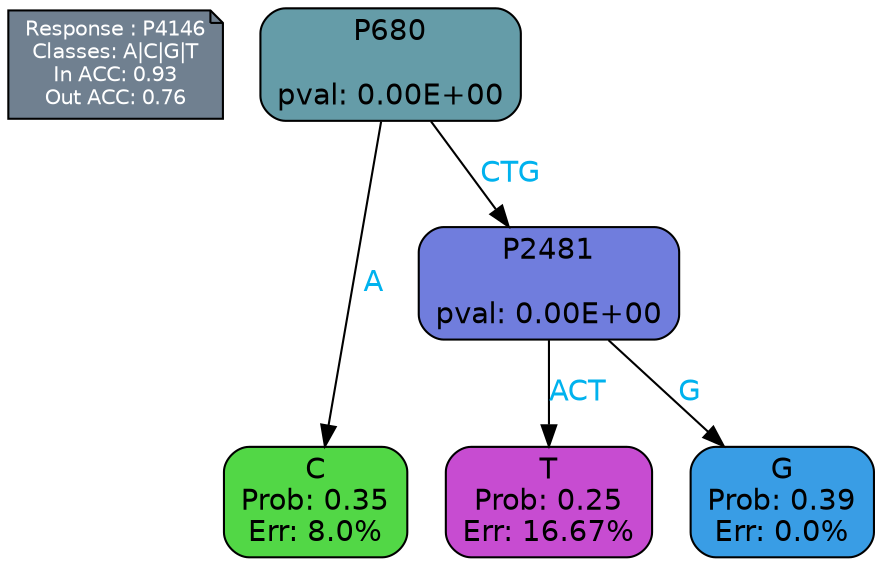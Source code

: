 digraph Tree {
node [shape=box, style="filled, rounded", color="black", fontname=helvetica] ;
graph [ranksep=equally, splines=polylines, bgcolor=transparent, dpi=600] ;
edge [fontname=helvetica] ;
LEGEND [label="Response : P4146
Classes: A|C|G|T
In ACC: 0.93
Out ACC: 0.76
",shape=note,align=left,style=filled,fillcolor="slategray",fontcolor="white",fontsize=10];1 [label="P680

pval: 0.00E+00", fillcolor="#659ca8"] ;
2 [label="C
Prob: 0.35
Err: 8.0%", fillcolor="#52d746"] ;
3 [label="P2481

pval: 0.00E+00", fillcolor="#707ddd"] ;
4 [label="T
Prob: 0.25
Err: 16.67%", fillcolor="#c74cd1"] ;
5 [label="G
Prob: 0.39
Err: 0.0%", fillcolor="#399de5"] ;
1 -> 2 [label="A",fontcolor=deepskyblue2] ;
1 -> 3 [label="CTG",fontcolor=deepskyblue2] ;
3 -> 4 [label="ACT",fontcolor=deepskyblue2] ;
3 -> 5 [label="G",fontcolor=deepskyblue2] ;
{rank = same; 2;4;5;}{rank = same; LEGEND;1;}}